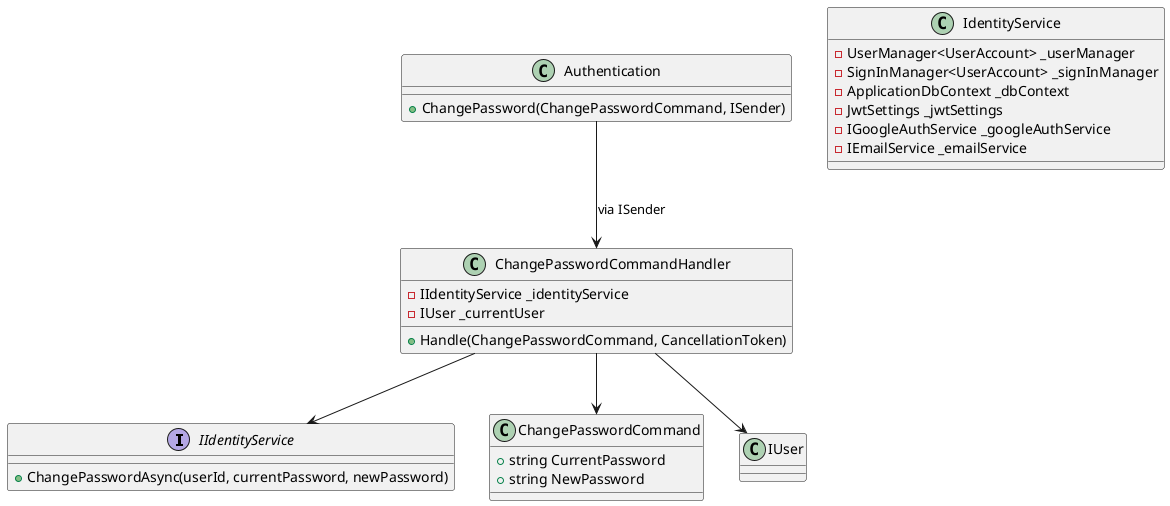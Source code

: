 @startuml
' ChangePassword Endpoint Class Diagram
interface IIdentityService {
    +ChangePasswordAsync(userId, currentPassword, newPassword)
}
class IdentityService {
    -UserManager<UserAccount> _userManager
    -SignInManager<UserAccount> _signInManager
    -ApplicationDbContext _dbContext
    -JwtSettings _jwtSettings
    -IGoogleAuthService _googleAuthService
    -IEmailService _emailService
}
class ChangePasswordCommand {
    +string CurrentPassword
    +string NewPassword
}
class ChangePasswordCommandHandler {
    -IIdentityService _identityService
    -IUser _currentUser
    +Handle(ChangePasswordCommand, CancellationToken)
}
class Authentication {
    +ChangePassword(ChangePasswordCommand, ISender)
}
ChangePasswordCommandHandler --> IIdentityService
ChangePasswordCommandHandler --> IUser
ChangePasswordCommandHandler --> ChangePasswordCommand
Authentication --> ChangePasswordCommandHandler : via ISender
@enduml 